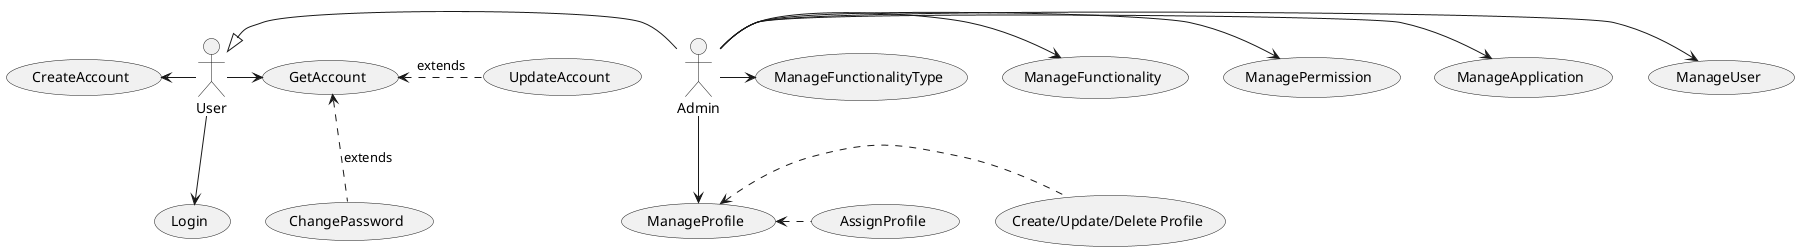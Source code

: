 @startuml Use Case

actor User
actor Admin

User <|-r- Admin

User -l-> (CreateAccount)
User -r-> (GetAccount)
(GetAccount) <.r. (UpdateAccount) : extends
(GetAccount) <.d. (ChangePassword) : extends
User -d-> (Login)

Admin --> (ManageProfile) 
(ManageProfile) <.r. (AssignProfile) 
(ManageProfile) <.r. (Create/Update/Delete Profile) 

Admin -r-> (ManageUser) 
Admin -r-> (ManageApplication) 
Admin -r-> (ManagePermission) 
Admin -r-> (ManageFunctionality) 
Admin -r-> (ManageFunctionalityType) 

@enduml